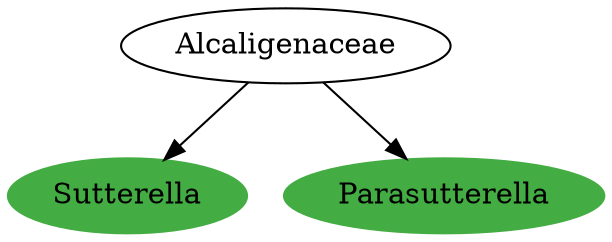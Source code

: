 digraph G { 
	AlcaligenaceaeSutterella [label="Sutterella", color="#43AC43", style=filled];
	BurkholderialesAlcaligenaceae [label="Alcaligenaceae"];
	AlcaligenaceaeSutterella [label="Sutterella"];
	BurkholderialesAlcaligenaceae -> AlcaligenaceaeSutterella;
	AlcaligenaceaeParasutterella [label="Parasutterella", color="#43AC43", style=filled];
	BurkholderialesAlcaligenaceae [label="Alcaligenaceae"];
	AlcaligenaceaeParasutterella [label="Parasutterella"];
	BurkholderialesAlcaligenaceae -> AlcaligenaceaeParasutterella;

 }